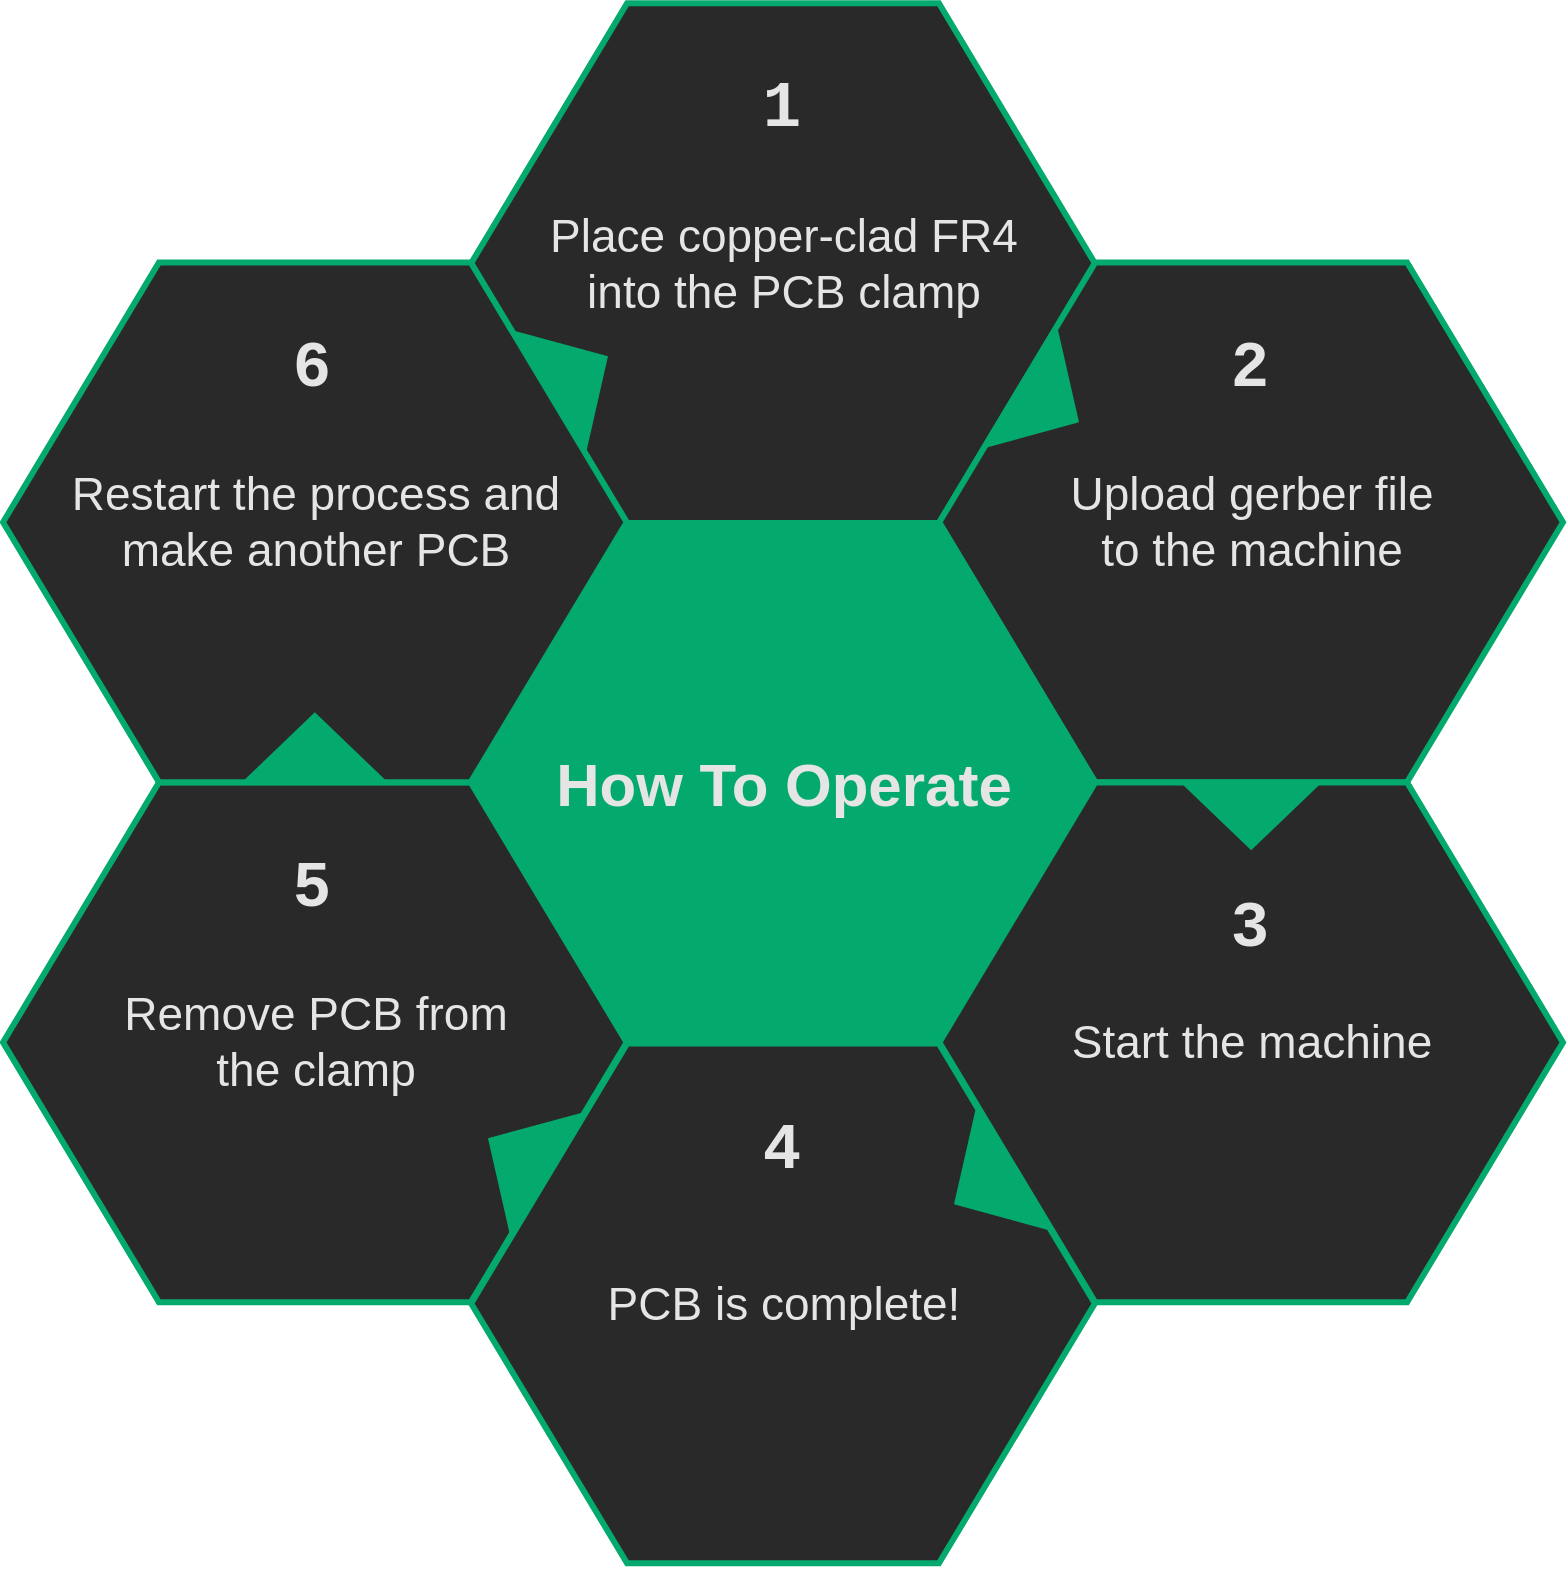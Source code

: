 <mxfile version="21.2.8" type="device">
  <diagram id="07fea595-8f29-1299-0266-81d95cde20df" name="Page-1">
    <mxGraphModel dx="1476" dy="-1590" grid="1" gridSize="10" guides="1" tooltips="1" connect="1" arrows="1" fold="1" page="1" pageScale="1" pageWidth="1169" pageHeight="827" background="none" math="0" shadow="0">
      <root>
        <mxCell id="0" />
        <mxCell id="1" parent="0" />
        <mxCell id="644" value="&lt;span style=&quot;font-size: 30px;&quot;&gt;&lt;b style=&quot;&quot;&gt;&lt;font color=&quot;#e5e5e5&quot;&gt;How To Operate&lt;/font&gt;&lt;/b&gt;&lt;/span&gt;" style="shape=hexagon;perimeter=hexagonPerimeter2;whiteSpace=wrap;html=1;shadow=0;labelBackgroundColor=none;strokeColor=#04AA6D;fillColor=#04aa6d;gradientColor=none;fontFamily=Helvetica;fontSize=23;fontColor=#23445d;align=center;strokeWidth=3;" parent="1" vertex="1">
          <mxGeometry x="428.579" y="2764.798" width="311.842" height="259.868" as="geometry" />
        </mxCell>
        <mxCell id="645" value="" style="triangle;whiteSpace=wrap;html=1;shadow=0;labelBackgroundColor=none;strokeColor=none;fillColor=#FFFFFF;fontFamily=Helvetica;fontSize=17;fontColor=#23445d;align=center;rotation=90;gradientColor=none;flipV=1;flipH=1;opacity=20;" parent="1" vertex="1">
          <mxGeometry x="309.5" y="2782.667" width="72" height="152" as="geometry" />
        </mxCell>
        <mxCell id="646" value="&lt;font color=&quot;#e5e5e5&quot;&gt;Place copper-clad FR4&lt;br&gt;into the PCB clamp&lt;/font&gt;" style="shape=hexagon;perimeter=hexagonPerimeter2;whiteSpace=wrap;html=1;shadow=0;labelBackgroundColor=none;strokeColor=#04AA6D;fillColor=#292929;gradientColor=none;fontFamily=Helvetica;fontSize=23;fontColor=#23445D;align=center;strokeWidth=3;" parent="1" vertex="1">
          <mxGeometry x="428.579" y="2504.667" width="311.842" height="259.868" as="geometry" />
        </mxCell>
        <mxCell id="647" value="&lt;font color=&quot;#e5e5e5&quot;&gt;Upload gerber file&lt;br&gt;to the machine&lt;/font&gt;" style="shape=hexagon;perimeter=hexagonPerimeter2;whiteSpace=wrap;html=1;shadow=0;labelBackgroundColor=none;strokeColor=#04aa6d;fillColor=#292929;gradientColor=none;fontFamily=Helvetica;fontSize=23;fontColor=#23445d;align=center;strokeWidth=3;" parent="1" vertex="1">
          <mxGeometry x="662.658" y="2634.2" width="311.842" height="259.868" as="geometry" />
        </mxCell>
        <mxCell id="648" value="&lt;font color=&quot;#e5e5e5&quot;&gt;Start the machine&lt;/font&gt;" style="shape=hexagon;perimeter=hexagonPerimeter2;whiteSpace=wrap;html=1;shadow=0;labelBackgroundColor=none;strokeColor=#04aa6d;fillColor=#292929;gradientColor=none;fontFamily=Helvetica;fontSize=23;fontColor=#23445d;align=center;strokeWidth=3;" parent="1" vertex="1">
          <mxGeometry x="662.658" y="2894.265" width="311.842" height="259.868" as="geometry" />
        </mxCell>
        <mxCell id="649" value="&lt;font color=&quot;#e5e5e5&quot;&gt;PCB is complete!&lt;/font&gt;" style="shape=hexagon;perimeter=hexagonPerimeter2;whiteSpace=wrap;html=1;shadow=0;labelBackgroundColor=none;strokeColor=#04aa6d;fillColor=#292929;gradientColor=none;fontFamily=Helvetica;fontSize=23;fontColor=#23445d;align=center;strokeWidth=3;" parent="1" vertex="1">
          <mxGeometry x="428.579" y="3024.798" width="311.842" height="259.868" as="geometry" />
        </mxCell>
        <mxCell id="650" value="&lt;font color=&quot;#e5e5e5&quot; style=&quot;font-size: 23px&quot;&gt;Remove PCB from&lt;br&gt;the clamp&lt;/font&gt;" style="shape=hexagon;perimeter=hexagonPerimeter2;whiteSpace=wrap;html=1;shadow=0;labelBackgroundColor=none;strokeColor=#04aa6d;fillColor=#292929;gradientColor=none;fontFamily=Helvetica;fontSize=23;fontColor=#23445d;align=center;strokeWidth=3;" parent="1" vertex="1">
          <mxGeometry x="194.5" y="2894.265" width="311.842" height="259.868" as="geometry" />
        </mxCell>
        <mxCell id="651" value="&lt;font color=&quot;#e5e5e5&quot; style=&quot;font-size: 23px;&quot;&gt;Restart the process and&lt;br&gt;make another PCB&lt;/font&gt;" style="shape=hexagon;perimeter=hexagonPerimeter2;whiteSpace=wrap;html=1;shadow=0;labelBackgroundColor=none;strokeColor=#04aa6d;fillColor=#292929;gradientColor=none;fontFamily=Helvetica;fontSize=23;fontColor=#23445D;align=center;strokeWidth=3;" parent="1" vertex="1">
          <mxGeometry x="194.5" y="2634.2" width="311.842" height="259.868" as="geometry" />
        </mxCell>
        <mxCell id="652" value="" style="triangle;whiteSpace=wrap;html=1;shadow=0;labelBackgroundColor=none;strokeColor=none;fillColor=#04AA6D;fontFamily=Helvetica;fontSize=17;fontColor=#23445d;align=center;rotation=31;gradientColor=none;strokeWidth=3;" parent="1" vertex="1">
          <mxGeometry x="700" y="2668.667" width="35" height="73" as="geometry" />
        </mxCell>
        <mxCell id="653" value="" style="triangle;whiteSpace=wrap;html=1;shadow=0;labelBackgroundColor=none;strokeColor=none;fillColor=#04AA6D;fontFamily=Helvetica;fontSize=17;fontColor=#23445d;align=center;rotation=31;gradientColor=none;flipH=1;strokeWidth=3;" parent="1" vertex="1">
          <mxGeometry x="434.5" y="3044.667" width="35" height="73" as="geometry" />
        </mxCell>
        <mxCell id="654" value="" style="triangle;whiteSpace=wrap;html=1;shadow=0;labelBackgroundColor=none;strokeColor=none;fillColor=#04AA6D;fontFamily=Helvetica;fontSize=17;fontColor=#23445d;align=center;rotation=329;gradientColor=none;strokeWidth=3;" parent="1" vertex="1">
          <mxGeometry x="464.5" y="2653.667" width="35" height="73" as="geometry" />
        </mxCell>
        <mxCell id="655" value="" style="triangle;whiteSpace=wrap;html=1;shadow=0;labelBackgroundColor=none;strokeColor=none;fillColor=#04AA6D;fontFamily=Helvetica;fontSize=17;fontColor=#23445d;align=center;rotation=329;gradientColor=none;flipH=1;strokeWidth=3;" parent="1" vertex="1">
          <mxGeometry x="667.5" y="3059.667" width="35" height="73" as="geometry" />
        </mxCell>
        <mxCell id="656" value="" style="triangle;whiteSpace=wrap;html=1;shadow=0;labelBackgroundColor=none;strokeColor=none;fillColor=#04AA6D;fontFamily=Helvetica;fontSize=17;fontColor=#23445d;align=center;rotation=90;gradientColor=none;strokeWidth=3;" parent="1" vertex="1">
          <mxGeometry x="801.079" y="2874.167" width="35" height="73" as="geometry" />
        </mxCell>
        <mxCell id="657" value="" style="triangle;whiteSpace=wrap;html=1;shadow=0;labelBackgroundColor=none;strokeColor=none;fillColor=#04AA6D;fontFamily=Helvetica;fontSize=17;fontColor=#23445d;align=center;rotation=90;gradientColor=none;flipH=1;strokeWidth=3;" parent="1" vertex="1">
          <mxGeometry x="332.921" y="2840.167" width="35" height="73" as="geometry" />
        </mxCell>
        <mxCell id="UxXSg_5pDajM4cdJEQ2R-657" value="&lt;font color=&quot;#e5e5e5&quot; face=&quot;Courier New&quot; style=&quot;font-size: 32px;&quot;&gt;&lt;b&gt;1&lt;/b&gt;&lt;/font&gt;" style="ellipse;whiteSpace=wrap;html=1;aspect=fixed;strokeWidth=2;fontFamily=Tahoma;spacingBottom=4;spacingRight=2;strokeColor=none;fillColor=#292929;" vertex="1" parent="1">
          <mxGeometry x="555" y="2530" width="60" height="60" as="geometry" />
        </mxCell>
        <mxCell id="UxXSg_5pDajM4cdJEQ2R-658" value="&lt;font color=&quot;#e5e5e5&quot; face=&quot;Courier New&quot; style=&quot;font-size: 32px;&quot;&gt;&lt;b&gt;2&lt;/b&gt;&lt;/font&gt;" style="ellipse;whiteSpace=wrap;html=1;aspect=fixed;strokeWidth=2;fontFamily=Tahoma;spacingBottom=4;spacingRight=2;strokeColor=none;fillColor=#292929;" vertex="1" parent="1">
          <mxGeometry x="788.58" y="2660.17" width="60" height="60" as="geometry" />
        </mxCell>
        <mxCell id="UxXSg_5pDajM4cdJEQ2R-659" value="&lt;font color=&quot;#e5e5e5&quot; face=&quot;Courier New&quot; style=&quot;font-size: 32px;&quot;&gt;&lt;b&gt;3&lt;/b&gt;&lt;/font&gt;" style="ellipse;whiteSpace=wrap;html=1;aspect=fixed;strokeWidth=2;fontFamily=Tahoma;spacingBottom=4;spacingRight=2;strokeColor=none;fillColor=#292929;" vertex="1" parent="1">
          <mxGeometry x="788.58" y="2940" width="60" height="60" as="geometry" />
        </mxCell>
        <mxCell id="UxXSg_5pDajM4cdJEQ2R-660" value="&lt;font color=&quot;#e5e5e5&quot; face=&quot;Courier New&quot; style=&quot;font-size: 32px;&quot;&gt;&lt;b&gt;4&lt;/b&gt;&lt;/font&gt;" style="ellipse;whiteSpace=wrap;html=1;aspect=fixed;strokeWidth=2;fontFamily=Tahoma;spacingBottom=4;spacingRight=2;strokeColor=none;fillColor=#292929;" vertex="1" parent="1">
          <mxGeometry x="555" y="3051.17" width="60" height="60" as="geometry" />
        </mxCell>
        <mxCell id="UxXSg_5pDajM4cdJEQ2R-661" value="&lt;font color=&quot;#e5e5e5&quot; face=&quot;Courier New&quot; style=&quot;font-size: 32px;&quot;&gt;&lt;b&gt;5&lt;/b&gt;&lt;/font&gt;" style="ellipse;whiteSpace=wrap;html=1;aspect=fixed;strokeWidth=2;fontFamily=Tahoma;spacingBottom=4;spacingRight=2;strokeColor=none;fillColor=#292929;" vertex="1" parent="1">
          <mxGeometry x="320.42" y="2920" width="60" height="60" as="geometry" />
        </mxCell>
        <mxCell id="UxXSg_5pDajM4cdJEQ2R-662" value="&lt;font color=&quot;#e5e5e5&quot; face=&quot;Courier New&quot; style=&quot;font-size: 32px;&quot;&gt;&lt;b&gt;6&lt;/b&gt;&lt;/font&gt;" style="ellipse;whiteSpace=wrap;html=1;aspect=fixed;strokeWidth=2;fontFamily=Tahoma;spacingBottom=4;spacingRight=2;strokeColor=none;fillColor=#292929;" vertex="1" parent="1">
          <mxGeometry x="320.42" y="2660.17" width="60" height="60" as="geometry" />
        </mxCell>
      </root>
    </mxGraphModel>
  </diagram>
</mxfile>
